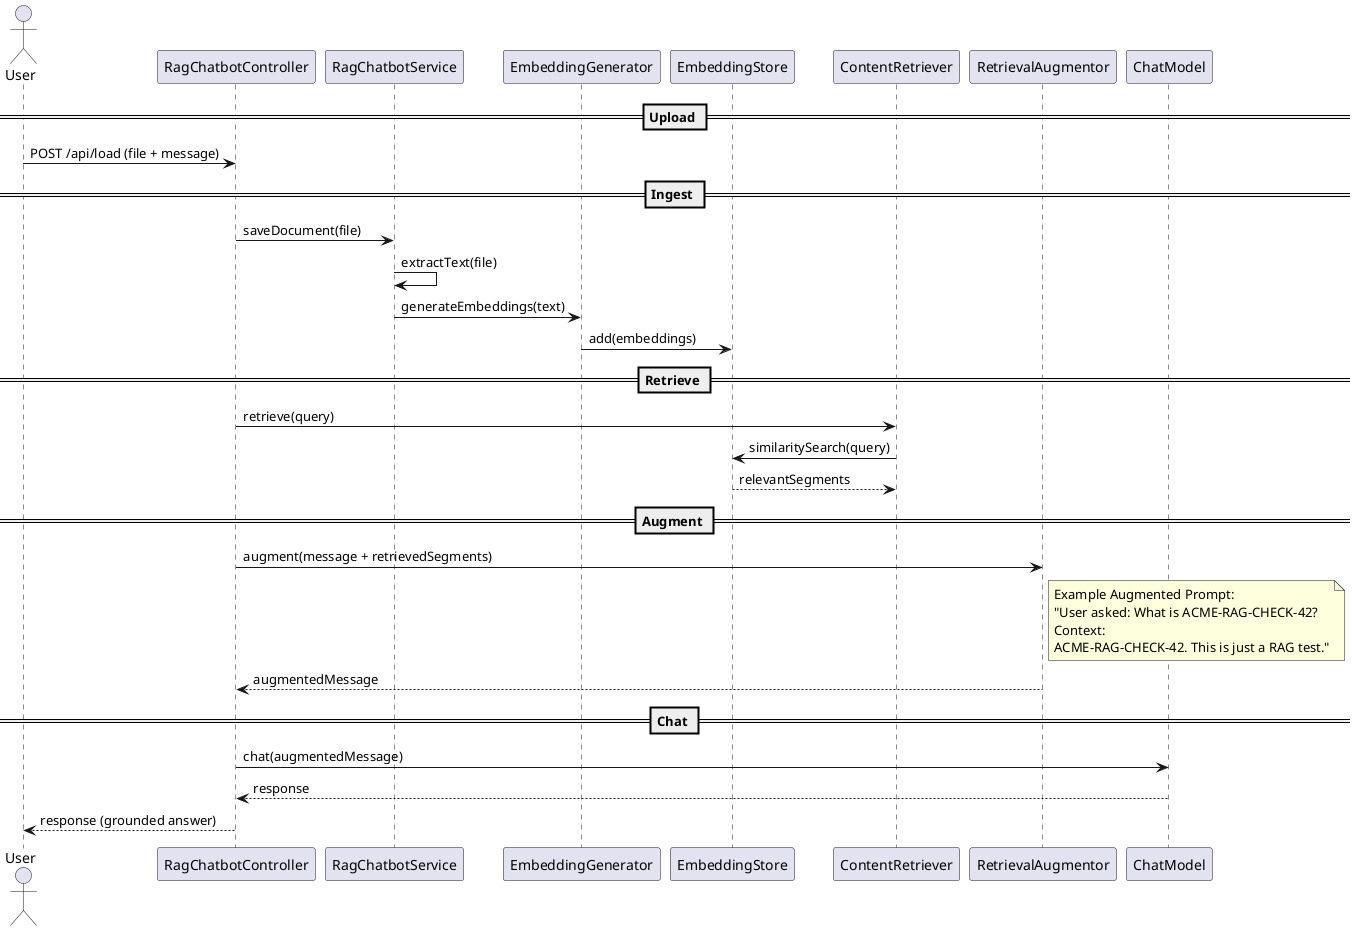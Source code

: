 @startuml
actor User
participant RagChatbotController
participant RagChatbotService
participant EmbeddingGenerator
participant EmbeddingStore
participant ContentRetriever
participant RetrievalAugmentor
participant ChatModel

== Upload ==
User -> RagChatbotController: POST /api/load (file + message)

== Ingest ==
RagChatbotController -> RagChatbotService: saveDocument(file)
RagChatbotService -> RagChatbotService: extractText(file)
RagChatbotService -> EmbeddingGenerator: generateEmbeddings(text)
EmbeddingGenerator -> EmbeddingStore: add(embeddings)

== Retrieve ==
RagChatbotController -> ContentRetriever: retrieve(query)
ContentRetriever -> EmbeddingStore: similaritySearch(query)
EmbeddingStore --> ContentRetriever: relevantSegments

== Augment ==
RagChatbotController -> RetrievalAugmentor: augment(message + retrievedSegments)
note right of RetrievalAugmentor
Example Augmented Prompt:
"User asked: What is ACME-RAG-CHECK-42?
Context:
ACME-RAG-CHECK-42. This is just a RAG test."
end note
RetrievalAugmentor --> RagChatbotController: augmentedMessage

== Chat ==
RagChatbotController -> ChatModel: chat(augmentedMessage)
ChatModel --> RagChatbotController: response
RagChatbotController --> User: response (grounded answer)
@enduml